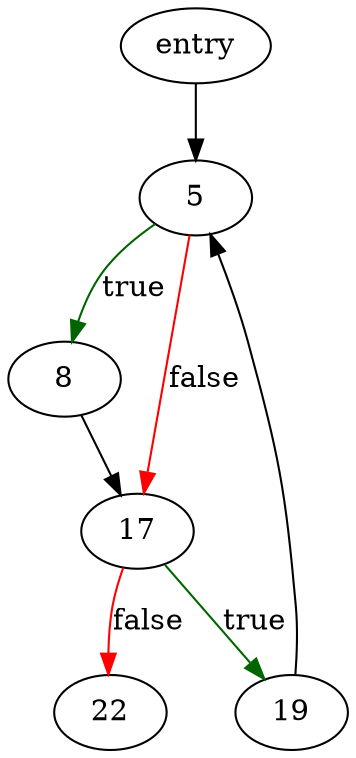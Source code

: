 digraph "allSpaces" {
	// Node definitions.
	2 [label=entry];
	5;
	8;
	17;
	19;
	22;

	// Edge definitions.
	2 -> 5;
	5 -> 8 [
		color=darkgreen
		label=true
	];
	5 -> 17 [
		color=red
		label=false
	];
	8 -> 17;
	17 -> 19 [
		color=darkgreen
		label=true
	];
	17 -> 22 [
		color=red
		label=false
	];
	19 -> 5;
}